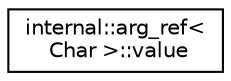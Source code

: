 digraph "Иерархия классов. Графический вид."
{
  edge [fontname="Helvetica",fontsize="10",labelfontname="Helvetica",labelfontsize="10"];
  node [fontname="Helvetica",fontsize="10",shape=record];
  rankdir="LR";
  Node0 [label="internal::arg_ref\<\l Char \>::value",height=0.2,width=0.4,color="black", fillcolor="white", style="filled",URL="$unioninternal_1_1arg__ref_1_1value.html"];
}
